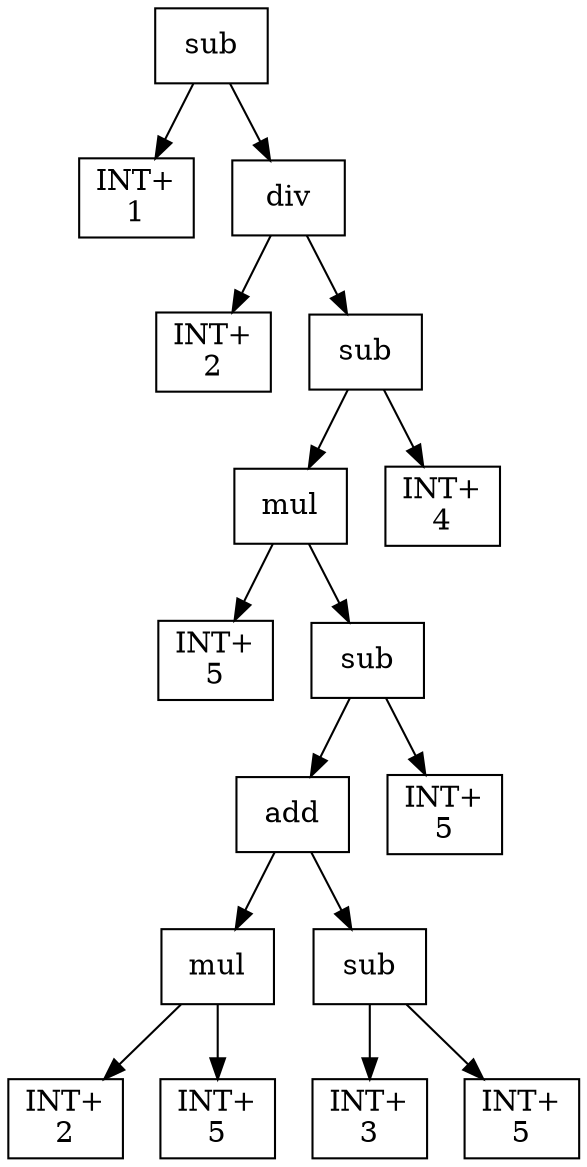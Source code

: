 digraph expr {
  node [shape=box];
  n1 [label="sub"];
  n2 [label="INT+\n1"];
  n3 [label="div"];
  n4 [label="INT+\n2"];
  n5 [label="sub"];
  n6 [label="mul"];
  n7 [label="INT+\n5"];
  n8 [label="sub"];
  n9 [label="add"];
  n10 [label="mul"];
  n11 [label="INT+\n2"];
  n12 [label="INT+\n5"];
  n10 -> n11;
  n10 -> n12;
  n13 [label="sub"];
  n14 [label="INT+\n3"];
  n15 [label="INT+\n5"];
  n13 -> n14;
  n13 -> n15;
  n9 -> n10;
  n9 -> n13;
  n16 [label="INT+\n5"];
  n8 -> n9;
  n8 -> n16;
  n6 -> n7;
  n6 -> n8;
  n17 [label="INT+\n4"];
  n5 -> n6;
  n5 -> n17;
  n3 -> n4;
  n3 -> n5;
  n1 -> n2;
  n1 -> n3;
}